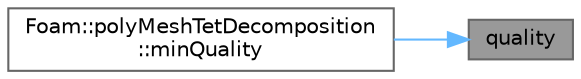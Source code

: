 digraph "quality"
{
 // LATEX_PDF_SIZE
  bgcolor="transparent";
  edge [fontname=Helvetica,fontsize=10,labelfontname=Helvetica,labelfontsize=10];
  node [fontname=Helvetica,fontsize=10,shape=box,height=0.2,width=0.4];
  rankdir="RL";
  Node1 [id="Node000001",label="quality",height=0.2,width=0.4,color="gray40", fillcolor="grey60", style="filled", fontcolor="black",tooltip=" "];
  Node1 -> Node2 [id="edge1_Node000001_Node000002",dir="back",color="steelblue1",style="solid",tooltip=" "];
  Node2 [id="Node000002",label="Foam::polyMeshTetDecomposition\l::minQuality",height=0.2,width=0.4,color="grey40", fillcolor="white", style="filled",URL="$classFoam_1_1polyMeshTetDecomposition.html#adc59fc2d756a1d1ec4962cddc5ca37f4",tooltip=" "];
}
